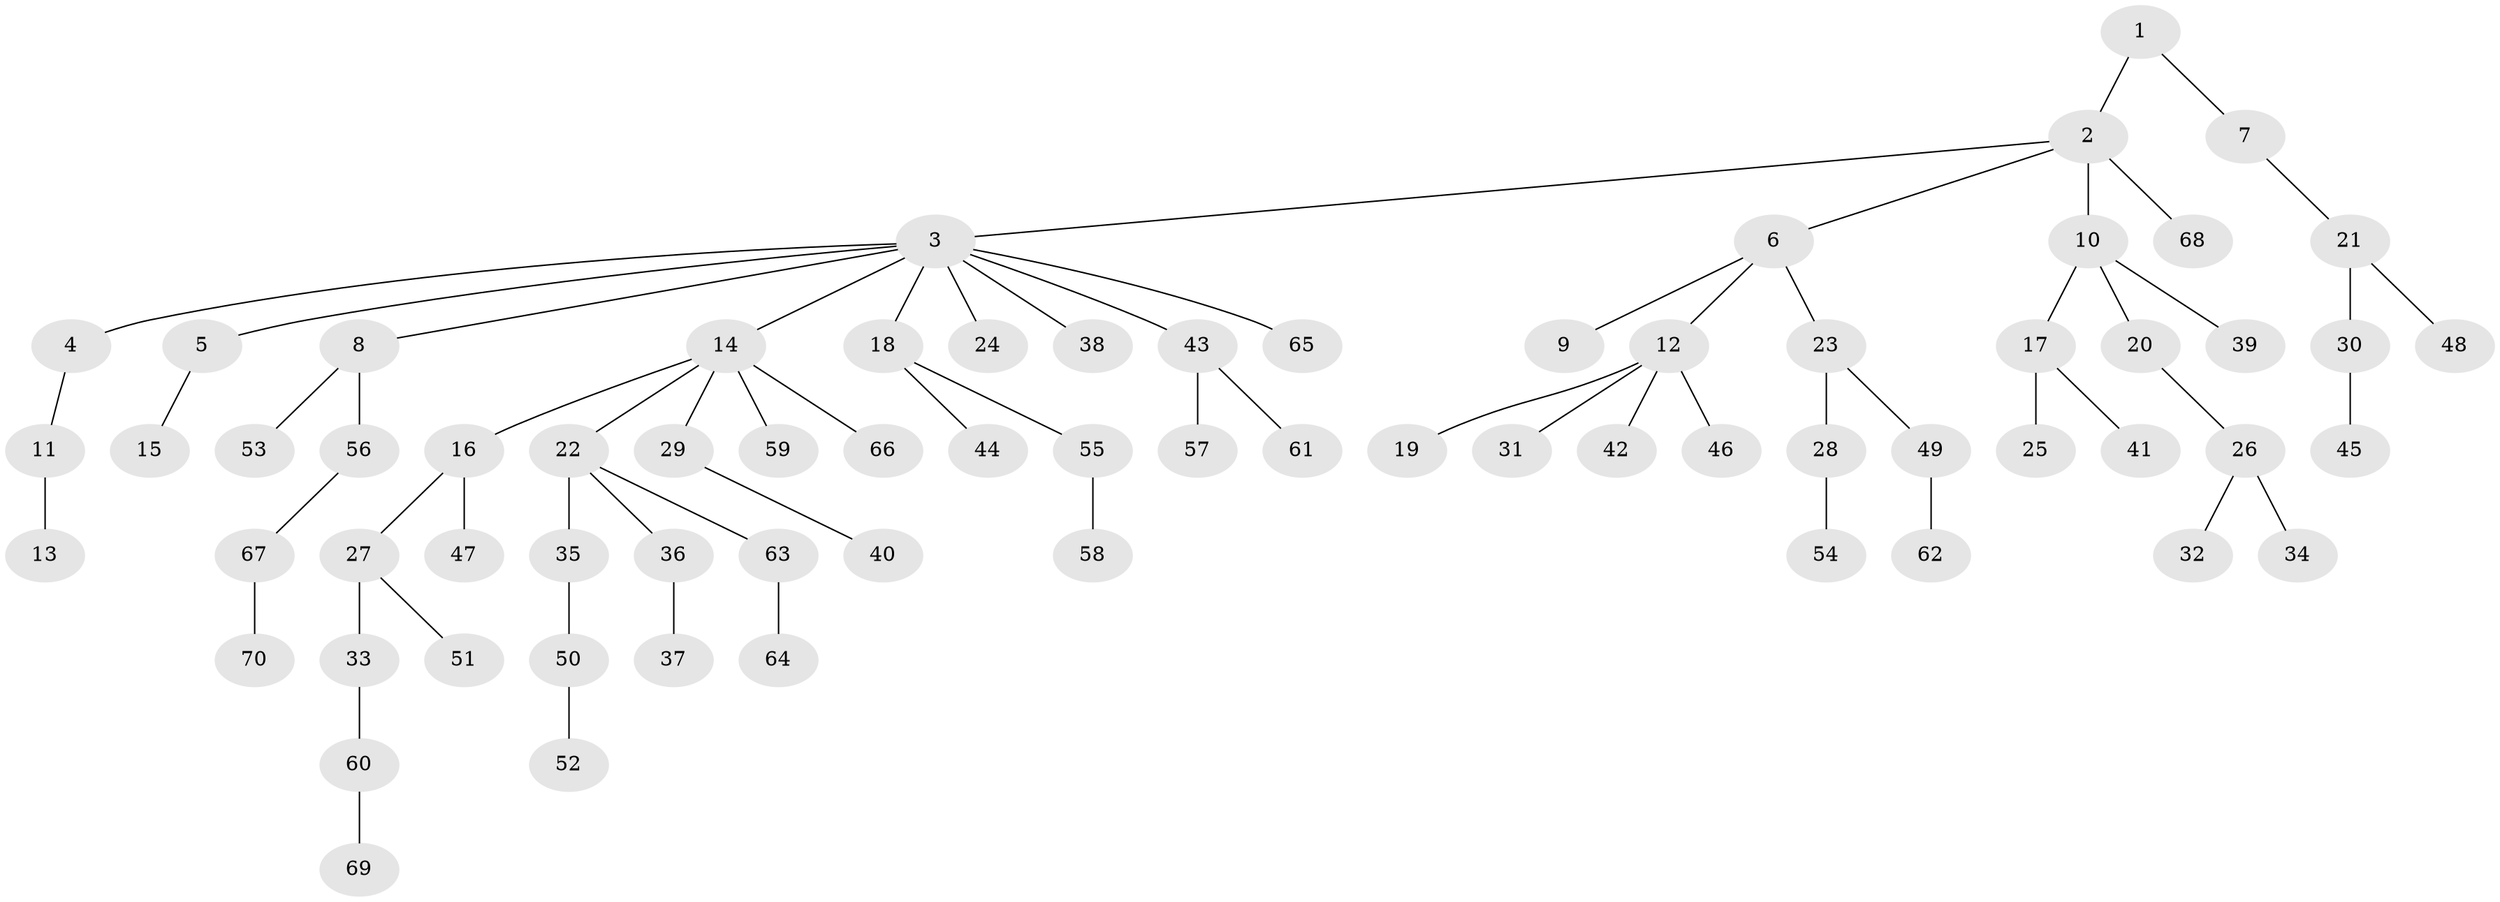 // Generated by graph-tools (version 1.1) at 2025/26/03/09/25 03:26:30]
// undirected, 70 vertices, 69 edges
graph export_dot {
graph [start="1"]
  node [color=gray90,style=filled];
  1;
  2;
  3;
  4;
  5;
  6;
  7;
  8;
  9;
  10;
  11;
  12;
  13;
  14;
  15;
  16;
  17;
  18;
  19;
  20;
  21;
  22;
  23;
  24;
  25;
  26;
  27;
  28;
  29;
  30;
  31;
  32;
  33;
  34;
  35;
  36;
  37;
  38;
  39;
  40;
  41;
  42;
  43;
  44;
  45;
  46;
  47;
  48;
  49;
  50;
  51;
  52;
  53;
  54;
  55;
  56;
  57;
  58;
  59;
  60;
  61;
  62;
  63;
  64;
  65;
  66;
  67;
  68;
  69;
  70;
  1 -- 2;
  1 -- 7;
  2 -- 3;
  2 -- 6;
  2 -- 10;
  2 -- 68;
  3 -- 4;
  3 -- 5;
  3 -- 8;
  3 -- 14;
  3 -- 18;
  3 -- 24;
  3 -- 38;
  3 -- 43;
  3 -- 65;
  4 -- 11;
  5 -- 15;
  6 -- 9;
  6 -- 12;
  6 -- 23;
  7 -- 21;
  8 -- 53;
  8 -- 56;
  10 -- 17;
  10 -- 20;
  10 -- 39;
  11 -- 13;
  12 -- 19;
  12 -- 31;
  12 -- 42;
  12 -- 46;
  14 -- 16;
  14 -- 22;
  14 -- 29;
  14 -- 59;
  14 -- 66;
  16 -- 27;
  16 -- 47;
  17 -- 25;
  17 -- 41;
  18 -- 44;
  18 -- 55;
  20 -- 26;
  21 -- 30;
  21 -- 48;
  22 -- 35;
  22 -- 36;
  22 -- 63;
  23 -- 28;
  23 -- 49;
  26 -- 32;
  26 -- 34;
  27 -- 33;
  27 -- 51;
  28 -- 54;
  29 -- 40;
  30 -- 45;
  33 -- 60;
  35 -- 50;
  36 -- 37;
  43 -- 57;
  43 -- 61;
  49 -- 62;
  50 -- 52;
  55 -- 58;
  56 -- 67;
  60 -- 69;
  63 -- 64;
  67 -- 70;
}
